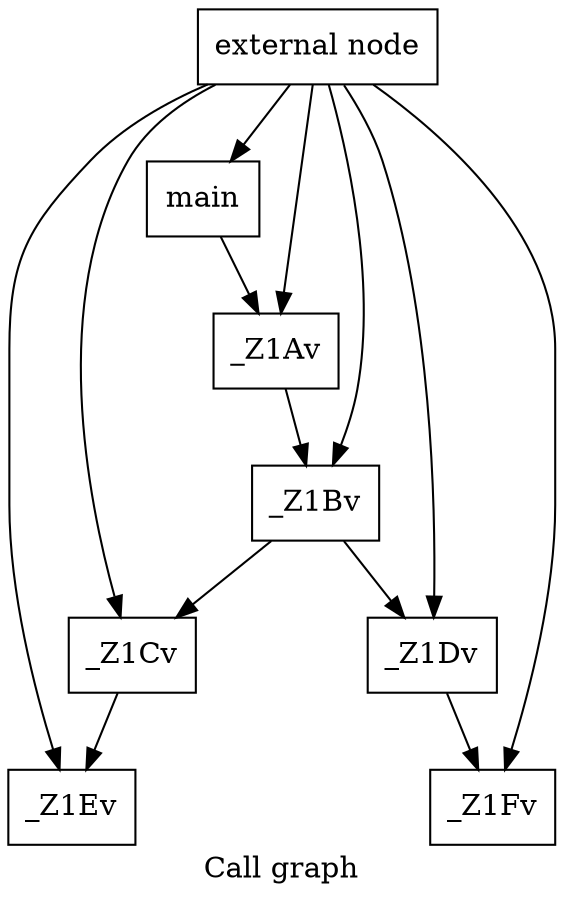 digraph "Call graph" {
	label="Call graph";

	Node0x7ff45ce1a9f0 [shape=record,label="{external node}"];
	Node0x7ff45ce1a9f0 -> Node0x7ff45ce1aa80;
	Node0x7ff45ce1a9f0 -> Node0x7ff45ce1ab00;
	Node0x7ff45ce1a9f0 -> Node0x7ff45ce1abc0;
	Node0x7ff45ce1a9f0 -> Node0x7ff45ce1ac20;
	Node0x7ff45ce1a9f0 -> Node0x7ff45ce1ad40;
	Node0x7ff45ce1a9f0 -> Node0x7ff45ce1ada0;
	Node0x7ff45ce1a9f0 -> Node0x7ff45ce1aef0;
	Node0x7ff45ce1aa80 [shape=record,label="{_Z1Av}"];
	Node0x7ff45ce1aa80 -> Node0x7ff45ce1ab00;
	Node0x7ff45ce1ab00 [shape=record,label="{_Z1Bv}"];
	Node0x7ff45ce1ab00 -> Node0x7ff45ce1abc0;
	Node0x7ff45ce1ab00 -> Node0x7ff45ce1ac20;
	Node0x7ff45ce1abc0 [shape=record,label="{_Z1Cv}"];
	Node0x7ff45ce1abc0 -> Node0x7ff45ce1ad40;
	Node0x7ff45ce1ac20 [shape=record,label="{_Z1Dv}"];
	Node0x7ff45ce1ac20 -> Node0x7ff45ce1ada0;
	Node0x7ff45ce1ad40 [shape=record,label="{_Z1Ev}"];
	Node0x7ff45ce1ada0 [shape=record,label="{_Z1Fv}"];
	Node0x7ff45ce1aef0 [shape=record,label="{main}"];
	Node0x7ff45ce1aef0 -> Node0x7ff45ce1aa80;
}
